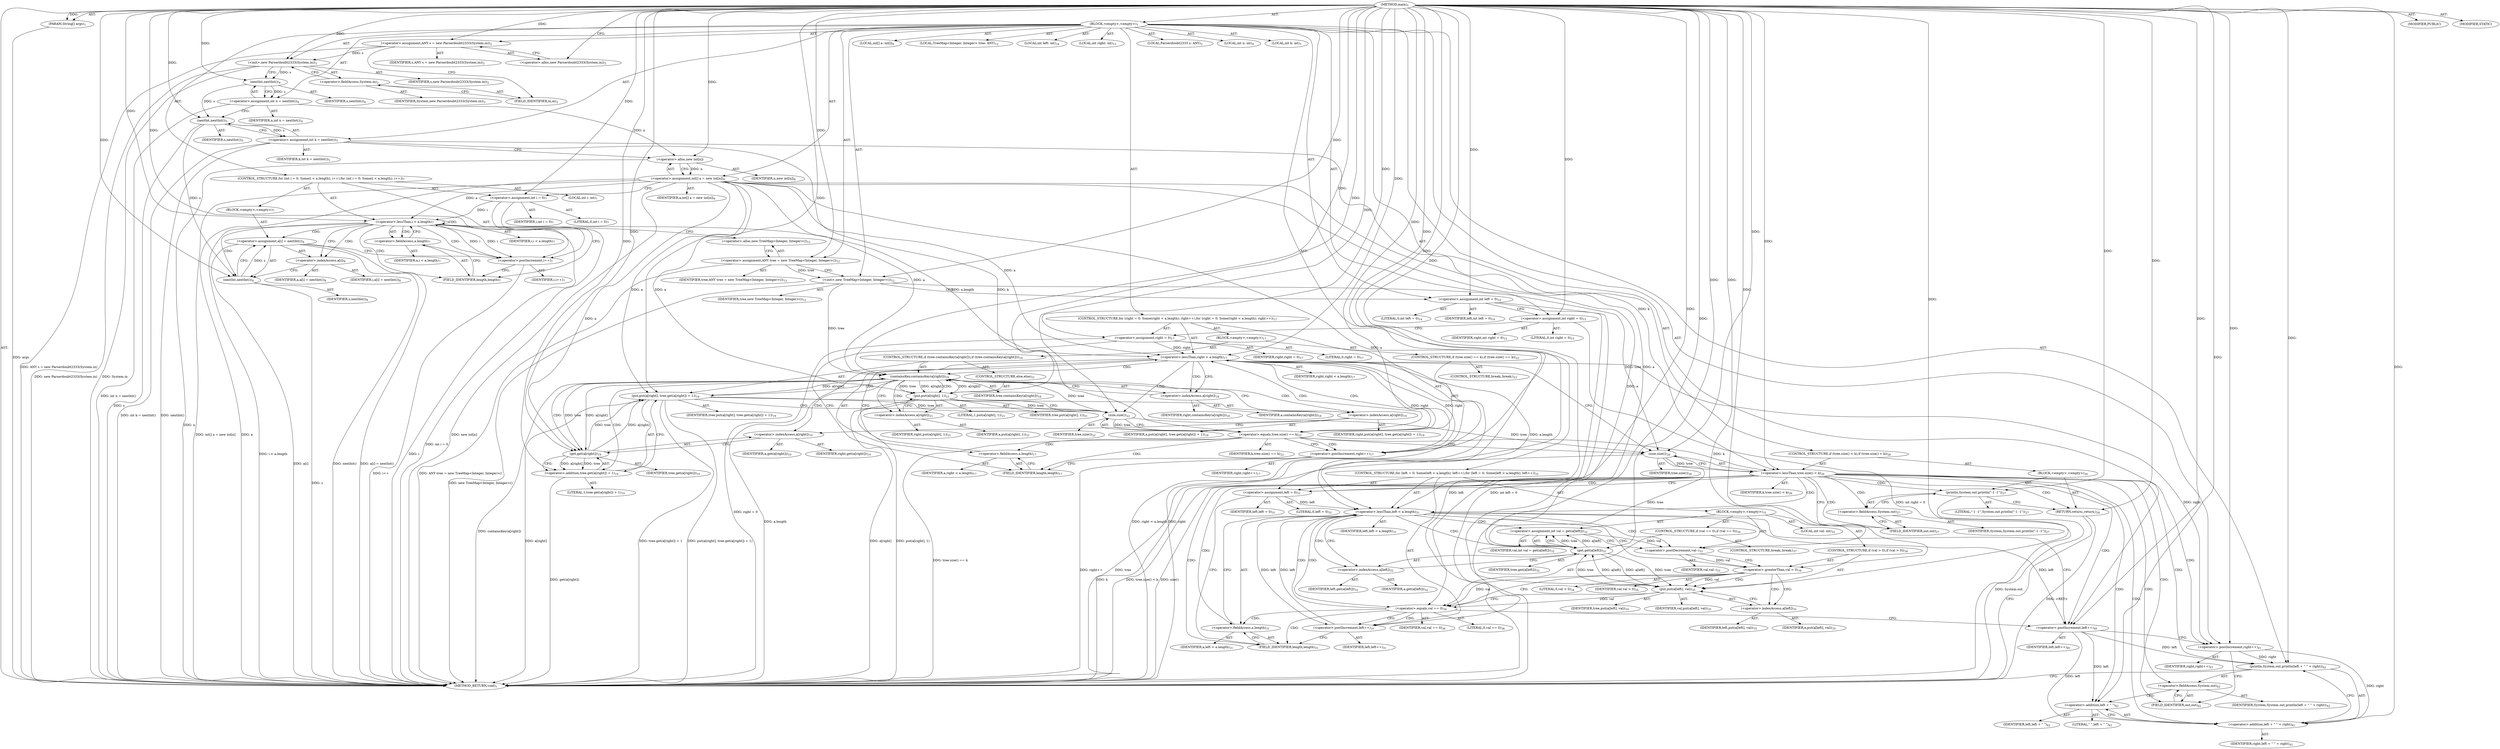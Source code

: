 digraph "main" {  
"21" [label = <(METHOD,main)<SUB>1</SUB>> ]
"22" [label = <(PARAM,String[] args)<SUB>1</SUB>> ]
"23" [label = <(BLOCK,&lt;empty&gt;,&lt;empty&gt;)<SUB>1</SUB>> ]
"4" [label = <(LOCAL,Parserdoubt2333 s: ANY)<SUB>2</SUB>> ]
"24" [label = <(&lt;operator&gt;.assignment,ANY s = new Parserdoubt2333(System.in))<SUB>2</SUB>> ]
"25" [label = <(IDENTIFIER,s,ANY s = new Parserdoubt2333(System.in))<SUB>2</SUB>> ]
"26" [label = <(&lt;operator&gt;.alloc,new Parserdoubt2333(System.in))<SUB>2</SUB>> ]
"27" [label = <(&lt;init&gt;,new Parserdoubt2333(System.in))<SUB>2</SUB>> ]
"3" [label = <(IDENTIFIER,s,new Parserdoubt2333(System.in))<SUB>2</SUB>> ]
"28" [label = <(&lt;operator&gt;.fieldAccess,System.in)<SUB>2</SUB>> ]
"29" [label = <(IDENTIFIER,System,new Parserdoubt2333(System.in))<SUB>2</SUB>> ]
"30" [label = <(FIELD_IDENTIFIER,in,in)<SUB>2</SUB>> ]
"31" [label = <(LOCAL,int n: int)<SUB>4</SUB>> ]
"32" [label = <(&lt;operator&gt;.assignment,int n = nextInt())<SUB>4</SUB>> ]
"33" [label = <(IDENTIFIER,n,int n = nextInt())<SUB>4</SUB>> ]
"34" [label = <(nextInt,nextInt())<SUB>4</SUB>> ]
"35" [label = <(IDENTIFIER,s,nextInt())<SUB>4</SUB>> ]
"36" [label = <(LOCAL,int k: int)<SUB>5</SUB>> ]
"37" [label = <(&lt;operator&gt;.assignment,int k = nextInt())<SUB>5</SUB>> ]
"38" [label = <(IDENTIFIER,k,int k = nextInt())<SUB>5</SUB>> ]
"39" [label = <(nextInt,nextInt())<SUB>5</SUB>> ]
"40" [label = <(IDENTIFIER,s,nextInt())<SUB>5</SUB>> ]
"41" [label = <(LOCAL,int[] a: int[])<SUB>6</SUB>> ]
"42" [label = <(&lt;operator&gt;.assignment,int[] a = new int[n])<SUB>6</SUB>> ]
"43" [label = <(IDENTIFIER,a,int[] a = new int[n])<SUB>6</SUB>> ]
"44" [label = <(&lt;operator&gt;.alloc,new int[n])> ]
"45" [label = <(IDENTIFIER,n,new int[n])<SUB>6</SUB>> ]
"46" [label = <(CONTROL_STRUCTURE,for (int i = 0; Some(i &lt; a.length); i++),for (int i = 0; Some(i &lt; a.length); i++))<SUB>7</SUB>> ]
"47" [label = <(LOCAL,int i: int)<SUB>7</SUB>> ]
"48" [label = <(&lt;operator&gt;.assignment,int i = 0)<SUB>7</SUB>> ]
"49" [label = <(IDENTIFIER,i,int i = 0)<SUB>7</SUB>> ]
"50" [label = <(LITERAL,0,int i = 0)<SUB>7</SUB>> ]
"51" [label = <(&lt;operator&gt;.lessThan,i &lt; a.length)<SUB>7</SUB>> ]
"52" [label = <(IDENTIFIER,i,i &lt; a.length)<SUB>7</SUB>> ]
"53" [label = <(&lt;operator&gt;.fieldAccess,a.length)<SUB>7</SUB>> ]
"54" [label = <(IDENTIFIER,a,i &lt; a.length)<SUB>7</SUB>> ]
"55" [label = <(FIELD_IDENTIFIER,length,length)<SUB>7</SUB>> ]
"56" [label = <(&lt;operator&gt;.postIncrement,i++)<SUB>7</SUB>> ]
"57" [label = <(IDENTIFIER,i,i++)<SUB>7</SUB>> ]
"58" [label = <(BLOCK,&lt;empty&gt;,&lt;empty&gt;)<SUB>7</SUB>> ]
"59" [label = <(&lt;operator&gt;.assignment,a[i] = nextInt())<SUB>8</SUB>> ]
"60" [label = <(&lt;operator&gt;.indexAccess,a[i])<SUB>8</SUB>> ]
"61" [label = <(IDENTIFIER,a,a[i] = nextInt())<SUB>8</SUB>> ]
"62" [label = <(IDENTIFIER,i,a[i] = nextInt())<SUB>8</SUB>> ]
"63" [label = <(nextInt,nextInt())<SUB>8</SUB>> ]
"64" [label = <(IDENTIFIER,s,nextInt())<SUB>8</SUB>> ]
"6" [label = <(LOCAL,TreeMap&lt;Integer, Integer&gt; tree: ANY)<SUB>12</SUB>> ]
"65" [label = <(&lt;operator&gt;.assignment,ANY tree = new TreeMap&lt;Integer, Integer&gt;())<SUB>12</SUB>> ]
"66" [label = <(IDENTIFIER,tree,ANY tree = new TreeMap&lt;Integer, Integer&gt;())<SUB>12</SUB>> ]
"67" [label = <(&lt;operator&gt;.alloc,new TreeMap&lt;Integer, Integer&gt;())<SUB>12</SUB>> ]
"68" [label = <(&lt;init&gt;,new TreeMap&lt;Integer, Integer&gt;())<SUB>12</SUB>> ]
"5" [label = <(IDENTIFIER,tree,new TreeMap&lt;Integer, Integer&gt;())<SUB>12</SUB>> ]
"69" [label = <(LOCAL,int left: int)<SUB>14</SUB>> ]
"70" [label = <(&lt;operator&gt;.assignment,int left = 0)<SUB>14</SUB>> ]
"71" [label = <(IDENTIFIER,left,int left = 0)<SUB>14</SUB>> ]
"72" [label = <(LITERAL,0,int left = 0)<SUB>14</SUB>> ]
"73" [label = <(LOCAL,int right: int)<SUB>15</SUB>> ]
"74" [label = <(&lt;operator&gt;.assignment,int right = 0)<SUB>15</SUB>> ]
"75" [label = <(IDENTIFIER,right,int right = 0)<SUB>15</SUB>> ]
"76" [label = <(LITERAL,0,int right = 0)<SUB>15</SUB>> ]
"77" [label = <(CONTROL_STRUCTURE,for (right = 0; Some(right &lt; a.length); right++),for (right = 0; Some(right &lt; a.length); right++))<SUB>17</SUB>> ]
"78" [label = <(&lt;operator&gt;.assignment,right = 0)<SUB>17</SUB>> ]
"79" [label = <(IDENTIFIER,right,right = 0)<SUB>17</SUB>> ]
"80" [label = <(LITERAL,0,right = 0)<SUB>17</SUB>> ]
"81" [label = <(&lt;operator&gt;.lessThan,right &lt; a.length)<SUB>17</SUB>> ]
"82" [label = <(IDENTIFIER,right,right &lt; a.length)<SUB>17</SUB>> ]
"83" [label = <(&lt;operator&gt;.fieldAccess,a.length)<SUB>17</SUB>> ]
"84" [label = <(IDENTIFIER,a,right &lt; a.length)<SUB>17</SUB>> ]
"85" [label = <(FIELD_IDENTIFIER,length,length)<SUB>17</SUB>> ]
"86" [label = <(&lt;operator&gt;.postIncrement,right++)<SUB>17</SUB>> ]
"87" [label = <(IDENTIFIER,right,right++)<SUB>17</SUB>> ]
"88" [label = <(BLOCK,&lt;empty&gt;,&lt;empty&gt;)<SUB>17</SUB>> ]
"89" [label = <(CONTROL_STRUCTURE,if (tree.containsKey(a[right])),if (tree.containsKey(a[right])))<SUB>18</SUB>> ]
"90" [label = <(containsKey,containsKey(a[right]))<SUB>18</SUB>> ]
"91" [label = <(IDENTIFIER,tree,containsKey(a[right]))<SUB>18</SUB>> ]
"92" [label = <(&lt;operator&gt;.indexAccess,a[right])<SUB>18</SUB>> ]
"93" [label = <(IDENTIFIER,a,containsKey(a[right]))<SUB>18</SUB>> ]
"94" [label = <(IDENTIFIER,right,containsKey(a[right]))<SUB>18</SUB>> ]
"95" [label = <(put,put(a[right], tree.get(a[right]) + 1))<SUB>19</SUB>> ]
"96" [label = <(IDENTIFIER,tree,put(a[right], tree.get(a[right]) + 1))<SUB>19</SUB>> ]
"97" [label = <(&lt;operator&gt;.indexAccess,a[right])<SUB>19</SUB>> ]
"98" [label = <(IDENTIFIER,a,put(a[right], tree.get(a[right]) + 1))<SUB>19</SUB>> ]
"99" [label = <(IDENTIFIER,right,put(a[right], tree.get(a[right]) + 1))<SUB>19</SUB>> ]
"100" [label = <(&lt;operator&gt;.addition,tree.get(a[right]) + 1)<SUB>19</SUB>> ]
"101" [label = <(get,get(a[right]))<SUB>19</SUB>> ]
"102" [label = <(IDENTIFIER,tree,get(a[right]))<SUB>19</SUB>> ]
"103" [label = <(&lt;operator&gt;.indexAccess,a[right])<SUB>19</SUB>> ]
"104" [label = <(IDENTIFIER,a,get(a[right]))<SUB>19</SUB>> ]
"105" [label = <(IDENTIFIER,right,get(a[right]))<SUB>19</SUB>> ]
"106" [label = <(LITERAL,1,tree.get(a[right]) + 1)<SUB>19</SUB>> ]
"107" [label = <(CONTROL_STRUCTURE,else,else)<SUB>21</SUB>> ]
"108" [label = <(put,put(a[right], 1))<SUB>21</SUB>> ]
"109" [label = <(IDENTIFIER,tree,put(a[right], 1))<SUB>21</SUB>> ]
"110" [label = <(&lt;operator&gt;.indexAccess,a[right])<SUB>21</SUB>> ]
"111" [label = <(IDENTIFIER,a,put(a[right], 1))<SUB>21</SUB>> ]
"112" [label = <(IDENTIFIER,right,put(a[right], 1))<SUB>21</SUB>> ]
"113" [label = <(LITERAL,1,put(a[right], 1))<SUB>21</SUB>> ]
"114" [label = <(CONTROL_STRUCTURE,if (tree.size() == k),if (tree.size() == k))<SUB>22</SUB>> ]
"115" [label = <(&lt;operator&gt;.equals,tree.size() == k)<SUB>22</SUB>> ]
"116" [label = <(size,size())<SUB>22</SUB>> ]
"117" [label = <(IDENTIFIER,tree,size())<SUB>22</SUB>> ]
"118" [label = <(IDENTIFIER,k,tree.size() == k)<SUB>22</SUB>> ]
"119" [label = <(CONTROL_STRUCTURE,break;,break;)<SUB>23</SUB>> ]
"120" [label = <(CONTROL_STRUCTURE,if (tree.size() &lt; k),if (tree.size() &lt; k))<SUB>26</SUB>> ]
"121" [label = <(&lt;operator&gt;.lessThan,tree.size() &lt; k)<SUB>26</SUB>> ]
"122" [label = <(size,size())<SUB>26</SUB>> ]
"123" [label = <(IDENTIFIER,tree,size())<SUB>26</SUB>> ]
"124" [label = <(IDENTIFIER,k,tree.size() &lt; k)<SUB>26</SUB>> ]
"125" [label = <(BLOCK,&lt;empty&gt;,&lt;empty&gt;)<SUB>26</SUB>> ]
"126" [label = <(println,System.out.println(&quot;-1 -1&quot;))<SUB>27</SUB>> ]
"127" [label = <(&lt;operator&gt;.fieldAccess,System.out)<SUB>27</SUB>> ]
"128" [label = <(IDENTIFIER,System,System.out.println(&quot;-1 -1&quot;))<SUB>27</SUB>> ]
"129" [label = <(FIELD_IDENTIFIER,out,out)<SUB>27</SUB>> ]
"130" [label = <(LITERAL,&quot;-1 -1&quot;,System.out.println(&quot;-1 -1&quot;))<SUB>27</SUB>> ]
"131" [label = <(RETURN,return;,return;)<SUB>28</SUB>> ]
"132" [label = <(CONTROL_STRUCTURE,for (left = 0; Some(left &lt; a.length); left++),for (left = 0; Some(left &lt; a.length); left++))<SUB>31</SUB>> ]
"133" [label = <(&lt;operator&gt;.assignment,left = 0)<SUB>31</SUB>> ]
"134" [label = <(IDENTIFIER,left,left = 0)<SUB>31</SUB>> ]
"135" [label = <(LITERAL,0,left = 0)<SUB>31</SUB>> ]
"136" [label = <(&lt;operator&gt;.lessThan,left &lt; a.length)<SUB>31</SUB>> ]
"137" [label = <(IDENTIFIER,left,left &lt; a.length)<SUB>31</SUB>> ]
"138" [label = <(&lt;operator&gt;.fieldAccess,a.length)<SUB>31</SUB>> ]
"139" [label = <(IDENTIFIER,a,left &lt; a.length)<SUB>31</SUB>> ]
"140" [label = <(FIELD_IDENTIFIER,length,length)<SUB>31</SUB>> ]
"141" [label = <(&lt;operator&gt;.postIncrement,left++)<SUB>31</SUB>> ]
"142" [label = <(IDENTIFIER,left,left++)<SUB>31</SUB>> ]
"143" [label = <(BLOCK,&lt;empty&gt;,&lt;empty&gt;)<SUB>31</SUB>> ]
"144" [label = <(LOCAL,int val: int)<SUB>32</SUB>> ]
"145" [label = <(&lt;operator&gt;.assignment,int val = get(a[left]))<SUB>32</SUB>> ]
"146" [label = <(IDENTIFIER,val,int val = get(a[left]))<SUB>32</SUB>> ]
"147" [label = <(get,get(a[left]))<SUB>32</SUB>> ]
"148" [label = <(IDENTIFIER,tree,get(a[left]))<SUB>32</SUB>> ]
"149" [label = <(&lt;operator&gt;.indexAccess,a[left])<SUB>32</SUB>> ]
"150" [label = <(IDENTIFIER,a,get(a[left]))<SUB>32</SUB>> ]
"151" [label = <(IDENTIFIER,left,get(a[left]))<SUB>32</SUB>> ]
"152" [label = <(&lt;operator&gt;.postDecrement,val--)<SUB>33</SUB>> ]
"153" [label = <(IDENTIFIER,val,val--)<SUB>33</SUB>> ]
"154" [label = <(CONTROL_STRUCTURE,if (val &gt; 0),if (val &gt; 0))<SUB>34</SUB>> ]
"155" [label = <(&lt;operator&gt;.greaterThan,val &gt; 0)<SUB>34</SUB>> ]
"156" [label = <(IDENTIFIER,val,val &gt; 0)<SUB>34</SUB>> ]
"157" [label = <(LITERAL,0,val &gt; 0)<SUB>34</SUB>> ]
"158" [label = <(put,put(a[left], val))<SUB>35</SUB>> ]
"159" [label = <(IDENTIFIER,tree,put(a[left], val))<SUB>35</SUB>> ]
"160" [label = <(&lt;operator&gt;.indexAccess,a[left])<SUB>35</SUB>> ]
"161" [label = <(IDENTIFIER,a,put(a[left], val))<SUB>35</SUB>> ]
"162" [label = <(IDENTIFIER,left,put(a[left], val))<SUB>35</SUB>> ]
"163" [label = <(IDENTIFIER,val,put(a[left], val))<SUB>35</SUB>> ]
"164" [label = <(CONTROL_STRUCTURE,if (val == 0),if (val == 0))<SUB>36</SUB>> ]
"165" [label = <(&lt;operator&gt;.equals,val == 0)<SUB>36</SUB>> ]
"166" [label = <(IDENTIFIER,val,val == 0)<SUB>36</SUB>> ]
"167" [label = <(LITERAL,0,val == 0)<SUB>36</SUB>> ]
"168" [label = <(CONTROL_STRUCTURE,break;,break;)<SUB>37</SUB>> ]
"169" [label = <(&lt;operator&gt;.postIncrement,left++)<SUB>40</SUB>> ]
"170" [label = <(IDENTIFIER,left,left++)<SUB>40</SUB>> ]
"171" [label = <(&lt;operator&gt;.postIncrement,right++)<SUB>41</SUB>> ]
"172" [label = <(IDENTIFIER,right,right++)<SUB>41</SUB>> ]
"173" [label = <(println,System.out.println(left + &quot; &quot; + right))<SUB>42</SUB>> ]
"174" [label = <(&lt;operator&gt;.fieldAccess,System.out)<SUB>42</SUB>> ]
"175" [label = <(IDENTIFIER,System,System.out.println(left + &quot; &quot; + right))<SUB>42</SUB>> ]
"176" [label = <(FIELD_IDENTIFIER,out,out)<SUB>42</SUB>> ]
"177" [label = <(&lt;operator&gt;.addition,left + &quot; &quot; + right)<SUB>42</SUB>> ]
"178" [label = <(&lt;operator&gt;.addition,left + &quot; &quot;)<SUB>42</SUB>> ]
"179" [label = <(IDENTIFIER,left,left + &quot; &quot;)<SUB>42</SUB>> ]
"180" [label = <(LITERAL,&quot; &quot;,left + &quot; &quot;)<SUB>42</SUB>> ]
"181" [label = <(IDENTIFIER,right,left + &quot; &quot; + right)<SUB>42</SUB>> ]
"182" [label = <(MODIFIER,PUBLIC)> ]
"183" [label = <(MODIFIER,STATIC)> ]
"184" [label = <(METHOD_RETURN,void)<SUB>1</SUB>> ]
  "21" -> "22"  [ label = "AST: "] 
  "21" -> "23"  [ label = "AST: "] 
  "21" -> "182"  [ label = "AST: "] 
  "21" -> "183"  [ label = "AST: "] 
  "21" -> "184"  [ label = "AST: "] 
  "23" -> "4"  [ label = "AST: "] 
  "23" -> "24"  [ label = "AST: "] 
  "23" -> "27"  [ label = "AST: "] 
  "23" -> "31"  [ label = "AST: "] 
  "23" -> "32"  [ label = "AST: "] 
  "23" -> "36"  [ label = "AST: "] 
  "23" -> "37"  [ label = "AST: "] 
  "23" -> "41"  [ label = "AST: "] 
  "23" -> "42"  [ label = "AST: "] 
  "23" -> "46"  [ label = "AST: "] 
  "23" -> "6"  [ label = "AST: "] 
  "23" -> "65"  [ label = "AST: "] 
  "23" -> "68"  [ label = "AST: "] 
  "23" -> "69"  [ label = "AST: "] 
  "23" -> "70"  [ label = "AST: "] 
  "23" -> "73"  [ label = "AST: "] 
  "23" -> "74"  [ label = "AST: "] 
  "23" -> "77"  [ label = "AST: "] 
  "23" -> "120"  [ label = "AST: "] 
  "23" -> "132"  [ label = "AST: "] 
  "23" -> "169"  [ label = "AST: "] 
  "23" -> "171"  [ label = "AST: "] 
  "23" -> "173"  [ label = "AST: "] 
  "24" -> "25"  [ label = "AST: "] 
  "24" -> "26"  [ label = "AST: "] 
  "27" -> "3"  [ label = "AST: "] 
  "27" -> "28"  [ label = "AST: "] 
  "28" -> "29"  [ label = "AST: "] 
  "28" -> "30"  [ label = "AST: "] 
  "32" -> "33"  [ label = "AST: "] 
  "32" -> "34"  [ label = "AST: "] 
  "34" -> "35"  [ label = "AST: "] 
  "37" -> "38"  [ label = "AST: "] 
  "37" -> "39"  [ label = "AST: "] 
  "39" -> "40"  [ label = "AST: "] 
  "42" -> "43"  [ label = "AST: "] 
  "42" -> "44"  [ label = "AST: "] 
  "44" -> "45"  [ label = "AST: "] 
  "46" -> "47"  [ label = "AST: "] 
  "46" -> "48"  [ label = "AST: "] 
  "46" -> "51"  [ label = "AST: "] 
  "46" -> "56"  [ label = "AST: "] 
  "46" -> "58"  [ label = "AST: "] 
  "48" -> "49"  [ label = "AST: "] 
  "48" -> "50"  [ label = "AST: "] 
  "51" -> "52"  [ label = "AST: "] 
  "51" -> "53"  [ label = "AST: "] 
  "53" -> "54"  [ label = "AST: "] 
  "53" -> "55"  [ label = "AST: "] 
  "56" -> "57"  [ label = "AST: "] 
  "58" -> "59"  [ label = "AST: "] 
  "59" -> "60"  [ label = "AST: "] 
  "59" -> "63"  [ label = "AST: "] 
  "60" -> "61"  [ label = "AST: "] 
  "60" -> "62"  [ label = "AST: "] 
  "63" -> "64"  [ label = "AST: "] 
  "65" -> "66"  [ label = "AST: "] 
  "65" -> "67"  [ label = "AST: "] 
  "68" -> "5"  [ label = "AST: "] 
  "70" -> "71"  [ label = "AST: "] 
  "70" -> "72"  [ label = "AST: "] 
  "74" -> "75"  [ label = "AST: "] 
  "74" -> "76"  [ label = "AST: "] 
  "77" -> "78"  [ label = "AST: "] 
  "77" -> "81"  [ label = "AST: "] 
  "77" -> "86"  [ label = "AST: "] 
  "77" -> "88"  [ label = "AST: "] 
  "78" -> "79"  [ label = "AST: "] 
  "78" -> "80"  [ label = "AST: "] 
  "81" -> "82"  [ label = "AST: "] 
  "81" -> "83"  [ label = "AST: "] 
  "83" -> "84"  [ label = "AST: "] 
  "83" -> "85"  [ label = "AST: "] 
  "86" -> "87"  [ label = "AST: "] 
  "88" -> "89"  [ label = "AST: "] 
  "88" -> "114"  [ label = "AST: "] 
  "89" -> "90"  [ label = "AST: "] 
  "89" -> "95"  [ label = "AST: "] 
  "89" -> "107"  [ label = "AST: "] 
  "90" -> "91"  [ label = "AST: "] 
  "90" -> "92"  [ label = "AST: "] 
  "92" -> "93"  [ label = "AST: "] 
  "92" -> "94"  [ label = "AST: "] 
  "95" -> "96"  [ label = "AST: "] 
  "95" -> "97"  [ label = "AST: "] 
  "95" -> "100"  [ label = "AST: "] 
  "97" -> "98"  [ label = "AST: "] 
  "97" -> "99"  [ label = "AST: "] 
  "100" -> "101"  [ label = "AST: "] 
  "100" -> "106"  [ label = "AST: "] 
  "101" -> "102"  [ label = "AST: "] 
  "101" -> "103"  [ label = "AST: "] 
  "103" -> "104"  [ label = "AST: "] 
  "103" -> "105"  [ label = "AST: "] 
  "107" -> "108"  [ label = "AST: "] 
  "108" -> "109"  [ label = "AST: "] 
  "108" -> "110"  [ label = "AST: "] 
  "108" -> "113"  [ label = "AST: "] 
  "110" -> "111"  [ label = "AST: "] 
  "110" -> "112"  [ label = "AST: "] 
  "114" -> "115"  [ label = "AST: "] 
  "114" -> "119"  [ label = "AST: "] 
  "115" -> "116"  [ label = "AST: "] 
  "115" -> "118"  [ label = "AST: "] 
  "116" -> "117"  [ label = "AST: "] 
  "120" -> "121"  [ label = "AST: "] 
  "120" -> "125"  [ label = "AST: "] 
  "121" -> "122"  [ label = "AST: "] 
  "121" -> "124"  [ label = "AST: "] 
  "122" -> "123"  [ label = "AST: "] 
  "125" -> "126"  [ label = "AST: "] 
  "125" -> "131"  [ label = "AST: "] 
  "126" -> "127"  [ label = "AST: "] 
  "126" -> "130"  [ label = "AST: "] 
  "127" -> "128"  [ label = "AST: "] 
  "127" -> "129"  [ label = "AST: "] 
  "132" -> "133"  [ label = "AST: "] 
  "132" -> "136"  [ label = "AST: "] 
  "132" -> "141"  [ label = "AST: "] 
  "132" -> "143"  [ label = "AST: "] 
  "133" -> "134"  [ label = "AST: "] 
  "133" -> "135"  [ label = "AST: "] 
  "136" -> "137"  [ label = "AST: "] 
  "136" -> "138"  [ label = "AST: "] 
  "138" -> "139"  [ label = "AST: "] 
  "138" -> "140"  [ label = "AST: "] 
  "141" -> "142"  [ label = "AST: "] 
  "143" -> "144"  [ label = "AST: "] 
  "143" -> "145"  [ label = "AST: "] 
  "143" -> "152"  [ label = "AST: "] 
  "143" -> "154"  [ label = "AST: "] 
  "143" -> "164"  [ label = "AST: "] 
  "145" -> "146"  [ label = "AST: "] 
  "145" -> "147"  [ label = "AST: "] 
  "147" -> "148"  [ label = "AST: "] 
  "147" -> "149"  [ label = "AST: "] 
  "149" -> "150"  [ label = "AST: "] 
  "149" -> "151"  [ label = "AST: "] 
  "152" -> "153"  [ label = "AST: "] 
  "154" -> "155"  [ label = "AST: "] 
  "154" -> "158"  [ label = "AST: "] 
  "155" -> "156"  [ label = "AST: "] 
  "155" -> "157"  [ label = "AST: "] 
  "158" -> "159"  [ label = "AST: "] 
  "158" -> "160"  [ label = "AST: "] 
  "158" -> "163"  [ label = "AST: "] 
  "160" -> "161"  [ label = "AST: "] 
  "160" -> "162"  [ label = "AST: "] 
  "164" -> "165"  [ label = "AST: "] 
  "164" -> "168"  [ label = "AST: "] 
  "165" -> "166"  [ label = "AST: "] 
  "165" -> "167"  [ label = "AST: "] 
  "169" -> "170"  [ label = "AST: "] 
  "171" -> "172"  [ label = "AST: "] 
  "173" -> "174"  [ label = "AST: "] 
  "173" -> "177"  [ label = "AST: "] 
  "174" -> "175"  [ label = "AST: "] 
  "174" -> "176"  [ label = "AST: "] 
  "177" -> "178"  [ label = "AST: "] 
  "177" -> "181"  [ label = "AST: "] 
  "178" -> "179"  [ label = "AST: "] 
  "178" -> "180"  [ label = "AST: "] 
  "24" -> "30"  [ label = "CFG: "] 
  "27" -> "34"  [ label = "CFG: "] 
  "32" -> "39"  [ label = "CFG: "] 
  "37" -> "44"  [ label = "CFG: "] 
  "42" -> "48"  [ label = "CFG: "] 
  "65" -> "68"  [ label = "CFG: "] 
  "68" -> "70"  [ label = "CFG: "] 
  "70" -> "74"  [ label = "CFG: "] 
  "74" -> "78"  [ label = "CFG: "] 
  "169" -> "171"  [ label = "CFG: "] 
  "171" -> "176"  [ label = "CFG: "] 
  "173" -> "184"  [ label = "CFG: "] 
  "26" -> "24"  [ label = "CFG: "] 
  "28" -> "27"  [ label = "CFG: "] 
  "34" -> "32"  [ label = "CFG: "] 
  "39" -> "37"  [ label = "CFG: "] 
  "44" -> "42"  [ label = "CFG: "] 
  "48" -> "55"  [ label = "CFG: "] 
  "51" -> "60"  [ label = "CFG: "] 
  "51" -> "67"  [ label = "CFG: "] 
  "56" -> "55"  [ label = "CFG: "] 
  "67" -> "65"  [ label = "CFG: "] 
  "78" -> "85"  [ label = "CFG: "] 
  "81" -> "92"  [ label = "CFG: "] 
  "81" -> "122"  [ label = "CFG: "] 
  "86" -> "85"  [ label = "CFG: "] 
  "121" -> "129"  [ label = "CFG: "] 
  "121" -> "133"  [ label = "CFG: "] 
  "133" -> "140"  [ label = "CFG: "] 
  "136" -> "149"  [ label = "CFG: "] 
  "136" -> "169"  [ label = "CFG: "] 
  "141" -> "140"  [ label = "CFG: "] 
  "174" -> "178"  [ label = "CFG: "] 
  "177" -> "173"  [ label = "CFG: "] 
  "30" -> "28"  [ label = "CFG: "] 
  "53" -> "51"  [ label = "CFG: "] 
  "59" -> "56"  [ label = "CFG: "] 
  "83" -> "81"  [ label = "CFG: "] 
  "122" -> "121"  [ label = "CFG: "] 
  "126" -> "131"  [ label = "CFG: "] 
  "131" -> "184"  [ label = "CFG: "] 
  "138" -> "136"  [ label = "CFG: "] 
  "145" -> "152"  [ label = "CFG: "] 
  "152" -> "155"  [ label = "CFG: "] 
  "176" -> "174"  [ label = "CFG: "] 
  "178" -> "177"  [ label = "CFG: "] 
  "55" -> "53"  [ label = "CFG: "] 
  "60" -> "63"  [ label = "CFG: "] 
  "63" -> "59"  [ label = "CFG: "] 
  "85" -> "83"  [ label = "CFG: "] 
  "90" -> "97"  [ label = "CFG: "] 
  "90" -> "110"  [ label = "CFG: "] 
  "95" -> "116"  [ label = "CFG: "] 
  "115" -> "122"  [ label = "CFG: "] 
  "115" -> "86"  [ label = "CFG: "] 
  "127" -> "126"  [ label = "CFG: "] 
  "140" -> "138"  [ label = "CFG: "] 
  "147" -> "145"  [ label = "CFG: "] 
  "155" -> "160"  [ label = "CFG: "] 
  "155" -> "165"  [ label = "CFG: "] 
  "158" -> "165"  [ label = "CFG: "] 
  "165" -> "169"  [ label = "CFG: "] 
  "165" -> "141"  [ label = "CFG: "] 
  "92" -> "90"  [ label = "CFG: "] 
  "97" -> "103"  [ label = "CFG: "] 
  "100" -> "95"  [ label = "CFG: "] 
  "108" -> "116"  [ label = "CFG: "] 
  "116" -> "115"  [ label = "CFG: "] 
  "129" -> "127"  [ label = "CFG: "] 
  "149" -> "147"  [ label = "CFG: "] 
  "160" -> "158"  [ label = "CFG: "] 
  "101" -> "100"  [ label = "CFG: "] 
  "110" -> "108"  [ label = "CFG: "] 
  "103" -> "101"  [ label = "CFG: "] 
  "21" -> "26"  [ label = "CFG: "] 
  "131" -> "184"  [ label = "DDG: &lt;RET&gt;"] 
  "22" -> "184"  [ label = "DDG: args"] 
  "24" -> "184"  [ label = "DDG: ANY s = new Parserdoubt2333(System.in)"] 
  "27" -> "184"  [ label = "DDG: System.in"] 
  "27" -> "184"  [ label = "DDG: new Parserdoubt2333(System.in)"] 
  "32" -> "184"  [ label = "DDG: int n = nextInt()"] 
  "39" -> "184"  [ label = "DDG: s"] 
  "37" -> "184"  [ label = "DDG: nextInt()"] 
  "37" -> "184"  [ label = "DDG: int k = nextInt()"] 
  "42" -> "184"  [ label = "DDG: a"] 
  "44" -> "184"  [ label = "DDG: n"] 
  "42" -> "184"  [ label = "DDG: new int[n]"] 
  "42" -> "184"  [ label = "DDG: int[] a = new int[n]"] 
  "48" -> "184"  [ label = "DDG: int i = 0"] 
  "51" -> "184"  [ label = "DDG: i"] 
  "51" -> "184"  [ label = "DDG: i &lt; a.length"] 
  "65" -> "184"  [ label = "DDG: ANY tree = new TreeMap&lt;Integer, Integer&gt;()"] 
  "68" -> "184"  [ label = "DDG: new TreeMap&lt;Integer, Integer&gt;()"] 
  "70" -> "184"  [ label = "DDG: left"] 
  "70" -> "184"  [ label = "DDG: int left = 0"] 
  "74" -> "184"  [ label = "DDG: int right = 0"] 
  "78" -> "184"  [ label = "DDG: right = 0"] 
  "81" -> "184"  [ label = "DDG: right"] 
  "81" -> "184"  [ label = "DDG: a.length"] 
  "81" -> "184"  [ label = "DDG: right &lt; a.length"] 
  "90" -> "184"  [ label = "DDG: containsKey(a[right])"] 
  "108" -> "184"  [ label = "DDG: a[right]"] 
  "108" -> "184"  [ label = "DDG: put(a[right], 1)"] 
  "95" -> "184"  [ label = "DDG: a[right]"] 
  "100" -> "184"  [ label = "DDG: get(a[right])"] 
  "95" -> "184"  [ label = "DDG: tree.get(a[right]) + 1"] 
  "95" -> "184"  [ label = "DDG: put(a[right], tree.get(a[right]) + 1)"] 
  "115" -> "184"  [ label = "DDG: tree.size() == k"] 
  "86" -> "184"  [ label = "DDG: right++"] 
  "122" -> "184"  [ label = "DDG: tree"] 
  "121" -> "184"  [ label = "DDG: size()"] 
  "121" -> "184"  [ label = "DDG: k"] 
  "121" -> "184"  [ label = "DDG: tree.size() &lt; k"] 
  "126" -> "184"  [ label = "DDG: System.out"] 
  "59" -> "184"  [ label = "DDG: a[i]"] 
  "63" -> "184"  [ label = "DDG: s"] 
  "59" -> "184"  [ label = "DDG: nextInt()"] 
  "59" -> "184"  [ label = "DDG: a[i] = nextInt()"] 
  "56" -> "184"  [ label = "DDG: i++"] 
  "21" -> "22"  [ label = "DDG: "] 
  "21" -> "24"  [ label = "DDG: "] 
  "34" -> "32"  [ label = "DDG: s"] 
  "39" -> "37"  [ label = "DDG: s"] 
  "44" -> "42"  [ label = "DDG: n"] 
  "21" -> "65"  [ label = "DDG: "] 
  "21" -> "70"  [ label = "DDG: "] 
  "21" -> "74"  [ label = "DDG: "] 
  "24" -> "27"  [ label = "DDG: s"] 
  "21" -> "27"  [ label = "DDG: "] 
  "21" -> "48"  [ label = "DDG: "] 
  "65" -> "68"  [ label = "DDG: tree"] 
  "21" -> "68"  [ label = "DDG: "] 
  "21" -> "78"  [ label = "DDG: "] 
  "21" -> "133"  [ label = "DDG: "] 
  "136" -> "169"  [ label = "DDG: left"] 
  "21" -> "169"  [ label = "DDG: "] 
  "81" -> "171"  [ label = "DDG: right"] 
  "21" -> "171"  [ label = "DDG: "] 
  "169" -> "173"  [ label = "DDG: left"] 
  "21" -> "173"  [ label = "DDG: "] 
  "171" -> "173"  [ label = "DDG: right"] 
  "27" -> "34"  [ label = "DDG: s"] 
  "21" -> "34"  [ label = "DDG: "] 
  "34" -> "39"  [ label = "DDG: s"] 
  "21" -> "39"  [ label = "DDG: "] 
  "32" -> "44"  [ label = "DDG: n"] 
  "21" -> "44"  [ label = "DDG: "] 
  "48" -> "51"  [ label = "DDG: i"] 
  "56" -> "51"  [ label = "DDG: i"] 
  "21" -> "51"  [ label = "DDG: "] 
  "42" -> "51"  [ label = "DDG: a"] 
  "51" -> "56"  [ label = "DDG: i"] 
  "21" -> "56"  [ label = "DDG: "] 
  "63" -> "59"  [ label = "DDG: s"] 
  "78" -> "81"  [ label = "DDG: right"] 
  "86" -> "81"  [ label = "DDG: right"] 
  "21" -> "81"  [ label = "DDG: "] 
  "42" -> "81"  [ label = "DDG: a"] 
  "51" -> "81"  [ label = "DDG: a.length"] 
  "81" -> "86"  [ label = "DDG: right"] 
  "21" -> "86"  [ label = "DDG: "] 
  "122" -> "121"  [ label = "DDG: tree"] 
  "37" -> "121"  [ label = "DDG: k"] 
  "115" -> "121"  [ label = "DDG: k"] 
  "21" -> "121"  [ label = "DDG: "] 
  "21" -> "131"  [ label = "DDG: "] 
  "133" -> "136"  [ label = "DDG: left"] 
  "141" -> "136"  [ label = "DDG: left"] 
  "21" -> "136"  [ label = "DDG: "] 
  "42" -> "136"  [ label = "DDG: a"] 
  "81" -> "136"  [ label = "DDG: a.length"] 
  "136" -> "141"  [ label = "DDG: left"] 
  "21" -> "141"  [ label = "DDG: "] 
  "147" -> "145"  [ label = "DDG: tree"] 
  "147" -> "145"  [ label = "DDG: a[left]"] 
  "169" -> "177"  [ label = "DDG: left"] 
  "21" -> "177"  [ label = "DDG: "] 
  "171" -> "177"  [ label = "DDG: right"] 
  "68" -> "122"  [ label = "DDG: tree"] 
  "116" -> "122"  [ label = "DDG: tree"] 
  "21" -> "122"  [ label = "DDG: "] 
  "21" -> "126"  [ label = "DDG: "] 
  "145" -> "152"  [ label = "DDG: val"] 
  "21" -> "152"  [ label = "DDG: "] 
  "169" -> "178"  [ label = "DDG: left"] 
  "21" -> "178"  [ label = "DDG: "] 
  "39" -> "63"  [ label = "DDG: s"] 
  "21" -> "63"  [ label = "DDG: "] 
  "68" -> "90"  [ label = "DDG: tree"] 
  "116" -> "90"  [ label = "DDG: tree"] 
  "21" -> "90"  [ label = "DDG: "] 
  "42" -> "90"  [ label = "DDG: a"] 
  "108" -> "90"  [ label = "DDG: a[right]"] 
  "95" -> "90"  [ label = "DDG: a[right]"] 
  "101" -> "95"  [ label = "DDG: tree"] 
  "21" -> "95"  [ label = "DDG: "] 
  "42" -> "95"  [ label = "DDG: a"] 
  "101" -> "95"  [ label = "DDG: a[right]"] 
  "116" -> "115"  [ label = "DDG: tree"] 
  "37" -> "115"  [ label = "DDG: k"] 
  "21" -> "115"  [ label = "DDG: "] 
  "122" -> "147"  [ label = "DDG: tree"] 
  "158" -> "147"  [ label = "DDG: tree"] 
  "21" -> "147"  [ label = "DDG: "] 
  "42" -> "147"  [ label = "DDG: a"] 
  "158" -> "147"  [ label = "DDG: a[left]"] 
  "152" -> "155"  [ label = "DDG: val"] 
  "21" -> "155"  [ label = "DDG: "] 
  "147" -> "158"  [ label = "DDG: tree"] 
  "21" -> "158"  [ label = "DDG: "] 
  "42" -> "158"  [ label = "DDG: a"] 
  "147" -> "158"  [ label = "DDG: a[left]"] 
  "155" -> "158"  [ label = "DDG: val"] 
  "155" -> "165"  [ label = "DDG: val"] 
  "158" -> "165"  [ label = "DDG: val"] 
  "21" -> "165"  [ label = "DDG: "] 
  "101" -> "100"  [ label = "DDG: tree"] 
  "101" -> "100"  [ label = "DDG: a[right]"] 
  "21" -> "100"  [ label = "DDG: "] 
  "90" -> "108"  [ label = "DDG: tree"] 
  "21" -> "108"  [ label = "DDG: "] 
  "42" -> "108"  [ label = "DDG: a"] 
  "90" -> "108"  [ label = "DDG: a[right]"] 
  "108" -> "116"  [ label = "DDG: tree"] 
  "95" -> "116"  [ label = "DDG: tree"] 
  "21" -> "116"  [ label = "DDG: "] 
  "90" -> "101"  [ label = "DDG: tree"] 
  "21" -> "101"  [ label = "DDG: "] 
  "42" -> "101"  [ label = "DDG: a"] 
  "90" -> "101"  [ label = "DDG: a[right]"] 
  "51" -> "60"  [ label = "CDG: "] 
  "51" -> "51"  [ label = "CDG: "] 
  "51" -> "56"  [ label = "CDG: "] 
  "51" -> "59"  [ label = "CDG: "] 
  "51" -> "53"  [ label = "CDG: "] 
  "51" -> "63"  [ label = "CDG: "] 
  "51" -> "55"  [ label = "CDG: "] 
  "81" -> "115"  [ label = "CDG: "] 
  "81" -> "92"  [ label = "CDG: "] 
  "81" -> "90"  [ label = "CDG: "] 
  "81" -> "116"  [ label = "CDG: "] 
  "121" -> "136"  [ label = "CDG: "] 
  "121" -> "169"  [ label = "CDG: "] 
  "121" -> "131"  [ label = "CDG: "] 
  "121" -> "178"  [ label = "CDG: "] 
  "121" -> "129"  [ label = "CDG: "] 
  "121" -> "138"  [ label = "CDG: "] 
  "121" -> "173"  [ label = "CDG: "] 
  "121" -> "174"  [ label = "CDG: "] 
  "121" -> "127"  [ label = "CDG: "] 
  "121" -> "171"  [ label = "CDG: "] 
  "121" -> "176"  [ label = "CDG: "] 
  "121" -> "140"  [ label = "CDG: "] 
  "121" -> "126"  [ label = "CDG: "] 
  "121" -> "177"  [ label = "CDG: "] 
  "121" -> "133"  [ label = "CDG: "] 
  "136" -> "145"  [ label = "CDG: "] 
  "136" -> "149"  [ label = "CDG: "] 
  "136" -> "152"  [ label = "CDG: "] 
  "136" -> "155"  [ label = "CDG: "] 
  "136" -> "165"  [ label = "CDG: "] 
  "136" -> "147"  [ label = "CDG: "] 
  "90" -> "103"  [ label = "CDG: "] 
  "90" -> "95"  [ label = "CDG: "] 
  "90" -> "97"  [ label = "CDG: "] 
  "90" -> "101"  [ label = "CDG: "] 
  "90" -> "100"  [ label = "CDG: "] 
  "90" -> "108"  [ label = "CDG: "] 
  "90" -> "110"  [ label = "CDG: "] 
  "115" -> "81"  [ label = "CDG: "] 
  "115" -> "85"  [ label = "CDG: "] 
  "115" -> "86"  [ label = "CDG: "] 
  "115" -> "83"  [ label = "CDG: "] 
  "155" -> "158"  [ label = "CDG: "] 
  "155" -> "160"  [ label = "CDG: "] 
  "165" -> "136"  [ label = "CDG: "] 
  "165" -> "138"  [ label = "CDG: "] 
  "165" -> "141"  [ label = "CDG: "] 
  "165" -> "140"  [ label = "CDG: "] 
}
